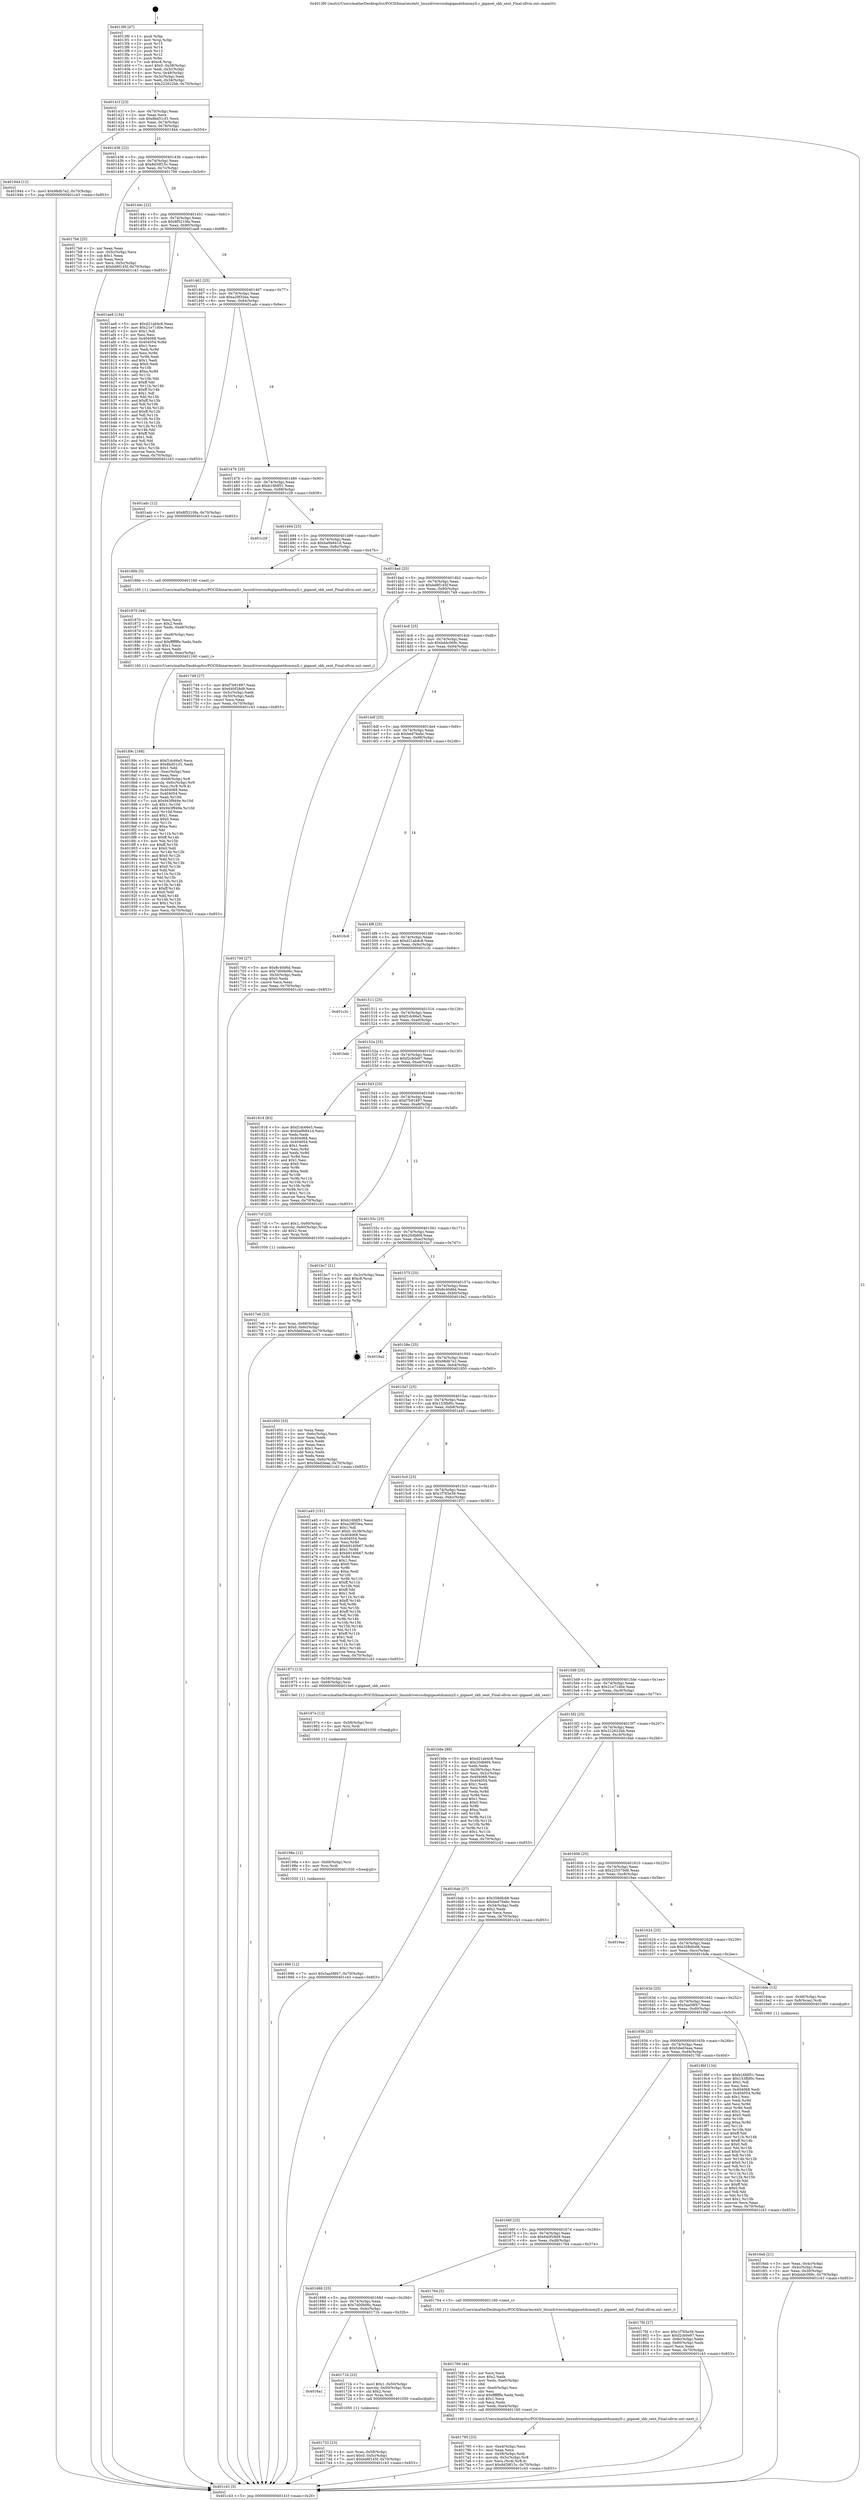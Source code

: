 digraph "0x4013f0" {
  label = "0x4013f0 (/mnt/c/Users/mathe/Desktop/tcc/POCII/binaries/extr_linuxdriversisdngigasetdummyll.c_gigaset_skb_sent_Final-ollvm.out::main(0))"
  labelloc = "t"
  node[shape=record]

  Entry [label="",width=0.3,height=0.3,shape=circle,fillcolor=black,style=filled]
  "0x40141f" [label="{
     0x40141f [23]\l
     | [instrs]\l
     &nbsp;&nbsp;0x40141f \<+3\>: mov -0x70(%rbp),%eax\l
     &nbsp;&nbsp;0x401422 \<+2\>: mov %eax,%ecx\l
     &nbsp;&nbsp;0x401424 \<+6\>: sub $0x8bd51cf1,%ecx\l
     &nbsp;&nbsp;0x40142a \<+3\>: mov %eax,-0x74(%rbp)\l
     &nbsp;&nbsp;0x40142d \<+3\>: mov %ecx,-0x78(%rbp)\l
     &nbsp;&nbsp;0x401430 \<+6\>: je 0000000000401944 \<main+0x554\>\l
  }"]
  "0x401944" [label="{
     0x401944 [12]\l
     | [instrs]\l
     &nbsp;&nbsp;0x401944 \<+7\>: movl $0x98db7e2,-0x70(%rbp)\l
     &nbsp;&nbsp;0x40194b \<+5\>: jmp 0000000000401c43 \<main+0x853\>\l
  }"]
  "0x401436" [label="{
     0x401436 [22]\l
     | [instrs]\l
     &nbsp;&nbsp;0x401436 \<+5\>: jmp 000000000040143b \<main+0x4b\>\l
     &nbsp;&nbsp;0x40143b \<+3\>: mov -0x74(%rbp),%eax\l
     &nbsp;&nbsp;0x40143e \<+5\>: sub $0x8d39f15c,%eax\l
     &nbsp;&nbsp;0x401443 \<+3\>: mov %eax,-0x7c(%rbp)\l
     &nbsp;&nbsp;0x401446 \<+6\>: je 00000000004017b6 \<main+0x3c6\>\l
  }"]
  Exit [label="",width=0.3,height=0.3,shape=circle,fillcolor=black,style=filled,peripheries=2]
  "0x4017b6" [label="{
     0x4017b6 [25]\l
     | [instrs]\l
     &nbsp;&nbsp;0x4017b6 \<+2\>: xor %eax,%eax\l
     &nbsp;&nbsp;0x4017b8 \<+3\>: mov -0x5c(%rbp),%ecx\l
     &nbsp;&nbsp;0x4017bb \<+3\>: sub $0x1,%eax\l
     &nbsp;&nbsp;0x4017be \<+2\>: sub %eax,%ecx\l
     &nbsp;&nbsp;0x4017c0 \<+3\>: mov %ecx,-0x5c(%rbp)\l
     &nbsp;&nbsp;0x4017c3 \<+7\>: movl $0xbd8f145f,-0x70(%rbp)\l
     &nbsp;&nbsp;0x4017ca \<+5\>: jmp 0000000000401c43 \<main+0x853\>\l
  }"]
  "0x40144c" [label="{
     0x40144c [22]\l
     | [instrs]\l
     &nbsp;&nbsp;0x40144c \<+5\>: jmp 0000000000401451 \<main+0x61\>\l
     &nbsp;&nbsp;0x401451 \<+3\>: mov -0x74(%rbp),%eax\l
     &nbsp;&nbsp;0x401454 \<+5\>: sub $0x8f5210fa,%eax\l
     &nbsp;&nbsp;0x401459 \<+3\>: mov %eax,-0x80(%rbp)\l
     &nbsp;&nbsp;0x40145c \<+6\>: je 0000000000401ae8 \<main+0x6f8\>\l
  }"]
  "0x401996" [label="{
     0x401996 [12]\l
     | [instrs]\l
     &nbsp;&nbsp;0x401996 \<+7\>: movl $0x5aa58f47,-0x70(%rbp)\l
     &nbsp;&nbsp;0x40199d \<+5\>: jmp 0000000000401c43 \<main+0x853\>\l
  }"]
  "0x401ae8" [label="{
     0x401ae8 [134]\l
     | [instrs]\l
     &nbsp;&nbsp;0x401ae8 \<+5\>: mov $0xd21ab4c8,%eax\l
     &nbsp;&nbsp;0x401aed \<+5\>: mov $0x21e71d0e,%ecx\l
     &nbsp;&nbsp;0x401af2 \<+2\>: mov $0x1,%dl\l
     &nbsp;&nbsp;0x401af4 \<+2\>: xor %esi,%esi\l
     &nbsp;&nbsp;0x401af6 \<+7\>: mov 0x404068,%edi\l
     &nbsp;&nbsp;0x401afd \<+8\>: mov 0x404054,%r8d\l
     &nbsp;&nbsp;0x401b05 \<+3\>: sub $0x1,%esi\l
     &nbsp;&nbsp;0x401b08 \<+3\>: mov %edi,%r9d\l
     &nbsp;&nbsp;0x401b0b \<+3\>: add %esi,%r9d\l
     &nbsp;&nbsp;0x401b0e \<+4\>: imul %r9d,%edi\l
     &nbsp;&nbsp;0x401b12 \<+3\>: and $0x1,%edi\l
     &nbsp;&nbsp;0x401b15 \<+3\>: cmp $0x0,%edi\l
     &nbsp;&nbsp;0x401b18 \<+4\>: sete %r10b\l
     &nbsp;&nbsp;0x401b1c \<+4\>: cmp $0xa,%r8d\l
     &nbsp;&nbsp;0x401b20 \<+4\>: setl %r11b\l
     &nbsp;&nbsp;0x401b24 \<+3\>: mov %r10b,%bl\l
     &nbsp;&nbsp;0x401b27 \<+3\>: xor $0xff,%bl\l
     &nbsp;&nbsp;0x401b2a \<+3\>: mov %r11b,%r14b\l
     &nbsp;&nbsp;0x401b2d \<+4\>: xor $0xff,%r14b\l
     &nbsp;&nbsp;0x401b31 \<+3\>: xor $0x1,%dl\l
     &nbsp;&nbsp;0x401b34 \<+3\>: mov %bl,%r15b\l
     &nbsp;&nbsp;0x401b37 \<+4\>: and $0xff,%r15b\l
     &nbsp;&nbsp;0x401b3b \<+3\>: and %dl,%r10b\l
     &nbsp;&nbsp;0x401b3e \<+3\>: mov %r14b,%r12b\l
     &nbsp;&nbsp;0x401b41 \<+4\>: and $0xff,%r12b\l
     &nbsp;&nbsp;0x401b45 \<+3\>: and %dl,%r11b\l
     &nbsp;&nbsp;0x401b48 \<+3\>: or %r10b,%r15b\l
     &nbsp;&nbsp;0x401b4b \<+3\>: or %r11b,%r12b\l
     &nbsp;&nbsp;0x401b4e \<+3\>: xor %r12b,%r15b\l
     &nbsp;&nbsp;0x401b51 \<+3\>: or %r14b,%bl\l
     &nbsp;&nbsp;0x401b54 \<+3\>: xor $0xff,%bl\l
     &nbsp;&nbsp;0x401b57 \<+3\>: or $0x1,%dl\l
     &nbsp;&nbsp;0x401b5a \<+2\>: and %dl,%bl\l
     &nbsp;&nbsp;0x401b5c \<+3\>: or %bl,%r15b\l
     &nbsp;&nbsp;0x401b5f \<+4\>: test $0x1,%r15b\l
     &nbsp;&nbsp;0x401b63 \<+3\>: cmovne %ecx,%eax\l
     &nbsp;&nbsp;0x401b66 \<+3\>: mov %eax,-0x70(%rbp)\l
     &nbsp;&nbsp;0x401b69 \<+5\>: jmp 0000000000401c43 \<main+0x853\>\l
  }"]
  "0x401462" [label="{
     0x401462 [25]\l
     | [instrs]\l
     &nbsp;&nbsp;0x401462 \<+5\>: jmp 0000000000401467 \<main+0x77\>\l
     &nbsp;&nbsp;0x401467 \<+3\>: mov -0x74(%rbp),%eax\l
     &nbsp;&nbsp;0x40146a \<+5\>: sub $0xa29f33ea,%eax\l
     &nbsp;&nbsp;0x40146f \<+6\>: mov %eax,-0x84(%rbp)\l
     &nbsp;&nbsp;0x401475 \<+6\>: je 0000000000401adc \<main+0x6ec\>\l
  }"]
  "0x40198a" [label="{
     0x40198a [12]\l
     | [instrs]\l
     &nbsp;&nbsp;0x40198a \<+4\>: mov -0x68(%rbp),%rsi\l
     &nbsp;&nbsp;0x40198e \<+3\>: mov %rsi,%rdi\l
     &nbsp;&nbsp;0x401991 \<+5\>: call 0000000000401030 \<free@plt\>\l
     | [calls]\l
     &nbsp;&nbsp;0x401030 \{1\} (unknown)\l
  }"]
  "0x401adc" [label="{
     0x401adc [12]\l
     | [instrs]\l
     &nbsp;&nbsp;0x401adc \<+7\>: movl $0x8f5210fa,-0x70(%rbp)\l
     &nbsp;&nbsp;0x401ae3 \<+5\>: jmp 0000000000401c43 \<main+0x853\>\l
  }"]
  "0x40147b" [label="{
     0x40147b [25]\l
     | [instrs]\l
     &nbsp;&nbsp;0x40147b \<+5\>: jmp 0000000000401480 \<main+0x90\>\l
     &nbsp;&nbsp;0x401480 \<+3\>: mov -0x74(%rbp),%eax\l
     &nbsp;&nbsp;0x401483 \<+5\>: sub $0xb16fdf51,%eax\l
     &nbsp;&nbsp;0x401488 \<+6\>: mov %eax,-0x88(%rbp)\l
     &nbsp;&nbsp;0x40148e \<+6\>: je 0000000000401c29 \<main+0x839\>\l
  }"]
  "0x40197e" [label="{
     0x40197e [12]\l
     | [instrs]\l
     &nbsp;&nbsp;0x40197e \<+4\>: mov -0x58(%rbp),%rsi\l
     &nbsp;&nbsp;0x401982 \<+3\>: mov %rsi,%rdi\l
     &nbsp;&nbsp;0x401985 \<+5\>: call 0000000000401030 \<free@plt\>\l
     | [calls]\l
     &nbsp;&nbsp;0x401030 \{1\} (unknown)\l
  }"]
  "0x401c29" [label="{
     0x401c29\l
  }", style=dashed]
  "0x401494" [label="{
     0x401494 [25]\l
     | [instrs]\l
     &nbsp;&nbsp;0x401494 \<+5\>: jmp 0000000000401499 \<main+0xa9\>\l
     &nbsp;&nbsp;0x401499 \<+3\>: mov -0x74(%rbp),%eax\l
     &nbsp;&nbsp;0x40149c \<+5\>: sub $0xba9b841d,%eax\l
     &nbsp;&nbsp;0x4014a1 \<+6\>: mov %eax,-0x8c(%rbp)\l
     &nbsp;&nbsp;0x4014a7 \<+6\>: je 000000000040186b \<main+0x47b\>\l
  }"]
  "0x40189c" [label="{
     0x40189c [168]\l
     | [instrs]\l
     &nbsp;&nbsp;0x40189c \<+5\>: mov $0xf1dc66e5,%ecx\l
     &nbsp;&nbsp;0x4018a1 \<+5\>: mov $0x8bd51cf1,%edx\l
     &nbsp;&nbsp;0x4018a6 \<+3\>: mov $0x1,%dil\l
     &nbsp;&nbsp;0x4018a9 \<+6\>: mov -0xec(%rbp),%esi\l
     &nbsp;&nbsp;0x4018af \<+3\>: imul %eax,%esi\l
     &nbsp;&nbsp;0x4018b2 \<+4\>: mov -0x68(%rbp),%r8\l
     &nbsp;&nbsp;0x4018b6 \<+4\>: movslq -0x6c(%rbp),%r9\l
     &nbsp;&nbsp;0x4018ba \<+4\>: mov %esi,(%r8,%r9,4)\l
     &nbsp;&nbsp;0x4018be \<+7\>: mov 0x404068,%eax\l
     &nbsp;&nbsp;0x4018c5 \<+7\>: mov 0x404054,%esi\l
     &nbsp;&nbsp;0x4018cc \<+3\>: mov %eax,%r10d\l
     &nbsp;&nbsp;0x4018cf \<+7\>: sub $0x943f949e,%r10d\l
     &nbsp;&nbsp;0x4018d6 \<+4\>: sub $0x1,%r10d\l
     &nbsp;&nbsp;0x4018da \<+7\>: add $0x943f949e,%r10d\l
     &nbsp;&nbsp;0x4018e1 \<+4\>: imul %r10d,%eax\l
     &nbsp;&nbsp;0x4018e5 \<+3\>: and $0x1,%eax\l
     &nbsp;&nbsp;0x4018e8 \<+3\>: cmp $0x0,%eax\l
     &nbsp;&nbsp;0x4018eb \<+4\>: sete %r11b\l
     &nbsp;&nbsp;0x4018ef \<+3\>: cmp $0xa,%esi\l
     &nbsp;&nbsp;0x4018f2 \<+3\>: setl %bl\l
     &nbsp;&nbsp;0x4018f5 \<+3\>: mov %r11b,%r14b\l
     &nbsp;&nbsp;0x4018f8 \<+4\>: xor $0xff,%r14b\l
     &nbsp;&nbsp;0x4018fc \<+3\>: mov %bl,%r15b\l
     &nbsp;&nbsp;0x4018ff \<+4\>: xor $0xff,%r15b\l
     &nbsp;&nbsp;0x401903 \<+4\>: xor $0x0,%dil\l
     &nbsp;&nbsp;0x401907 \<+3\>: mov %r14b,%r12b\l
     &nbsp;&nbsp;0x40190a \<+4\>: and $0x0,%r12b\l
     &nbsp;&nbsp;0x40190e \<+3\>: and %dil,%r11b\l
     &nbsp;&nbsp;0x401911 \<+3\>: mov %r15b,%r13b\l
     &nbsp;&nbsp;0x401914 \<+4\>: and $0x0,%r13b\l
     &nbsp;&nbsp;0x401918 \<+3\>: and %dil,%bl\l
     &nbsp;&nbsp;0x40191b \<+3\>: or %r11b,%r12b\l
     &nbsp;&nbsp;0x40191e \<+3\>: or %bl,%r13b\l
     &nbsp;&nbsp;0x401921 \<+3\>: xor %r13b,%r12b\l
     &nbsp;&nbsp;0x401924 \<+3\>: or %r15b,%r14b\l
     &nbsp;&nbsp;0x401927 \<+4\>: xor $0xff,%r14b\l
     &nbsp;&nbsp;0x40192b \<+4\>: or $0x0,%dil\l
     &nbsp;&nbsp;0x40192f \<+3\>: and %dil,%r14b\l
     &nbsp;&nbsp;0x401932 \<+3\>: or %r14b,%r12b\l
     &nbsp;&nbsp;0x401935 \<+4\>: test $0x1,%r12b\l
     &nbsp;&nbsp;0x401939 \<+3\>: cmovne %edx,%ecx\l
     &nbsp;&nbsp;0x40193c \<+3\>: mov %ecx,-0x70(%rbp)\l
     &nbsp;&nbsp;0x40193f \<+5\>: jmp 0000000000401c43 \<main+0x853\>\l
  }"]
  "0x40186b" [label="{
     0x40186b [5]\l
     | [instrs]\l
     &nbsp;&nbsp;0x40186b \<+5\>: call 0000000000401160 \<next_i\>\l
     | [calls]\l
     &nbsp;&nbsp;0x401160 \{1\} (/mnt/c/Users/mathe/Desktop/tcc/POCII/binaries/extr_linuxdriversisdngigasetdummyll.c_gigaset_skb_sent_Final-ollvm.out::next_i)\l
  }"]
  "0x4014ad" [label="{
     0x4014ad [25]\l
     | [instrs]\l
     &nbsp;&nbsp;0x4014ad \<+5\>: jmp 00000000004014b2 \<main+0xc2\>\l
     &nbsp;&nbsp;0x4014b2 \<+3\>: mov -0x74(%rbp),%eax\l
     &nbsp;&nbsp;0x4014b5 \<+5\>: sub $0xbd8f145f,%eax\l
     &nbsp;&nbsp;0x4014ba \<+6\>: mov %eax,-0x90(%rbp)\l
     &nbsp;&nbsp;0x4014c0 \<+6\>: je 0000000000401749 \<main+0x359\>\l
  }"]
  "0x401870" [label="{
     0x401870 [44]\l
     | [instrs]\l
     &nbsp;&nbsp;0x401870 \<+2\>: xor %ecx,%ecx\l
     &nbsp;&nbsp;0x401872 \<+5\>: mov $0x2,%edx\l
     &nbsp;&nbsp;0x401877 \<+6\>: mov %edx,-0xe8(%rbp)\l
     &nbsp;&nbsp;0x40187d \<+1\>: cltd\l
     &nbsp;&nbsp;0x40187e \<+6\>: mov -0xe8(%rbp),%esi\l
     &nbsp;&nbsp;0x401884 \<+2\>: idiv %esi\l
     &nbsp;&nbsp;0x401886 \<+6\>: imul $0xfffffffe,%edx,%edx\l
     &nbsp;&nbsp;0x40188c \<+3\>: sub $0x1,%ecx\l
     &nbsp;&nbsp;0x40188f \<+2\>: sub %ecx,%edx\l
     &nbsp;&nbsp;0x401891 \<+6\>: mov %edx,-0xec(%rbp)\l
     &nbsp;&nbsp;0x401897 \<+5\>: call 0000000000401160 \<next_i\>\l
     | [calls]\l
     &nbsp;&nbsp;0x401160 \{1\} (/mnt/c/Users/mathe/Desktop/tcc/POCII/binaries/extr_linuxdriversisdngigasetdummyll.c_gigaset_skb_sent_Final-ollvm.out::next_i)\l
  }"]
  "0x401749" [label="{
     0x401749 [27]\l
     | [instrs]\l
     &nbsp;&nbsp;0x401749 \<+5\>: mov $0xf7b91897,%eax\l
     &nbsp;&nbsp;0x40174e \<+5\>: mov $0x640f28d9,%ecx\l
     &nbsp;&nbsp;0x401753 \<+3\>: mov -0x5c(%rbp),%edx\l
     &nbsp;&nbsp;0x401756 \<+3\>: cmp -0x50(%rbp),%edx\l
     &nbsp;&nbsp;0x401759 \<+3\>: cmovl %ecx,%eax\l
     &nbsp;&nbsp;0x40175c \<+3\>: mov %eax,-0x70(%rbp)\l
     &nbsp;&nbsp;0x40175f \<+5\>: jmp 0000000000401c43 \<main+0x853\>\l
  }"]
  "0x4014c6" [label="{
     0x4014c6 [25]\l
     | [instrs]\l
     &nbsp;&nbsp;0x4014c6 \<+5\>: jmp 00000000004014cb \<main+0xdb\>\l
     &nbsp;&nbsp;0x4014cb \<+3\>: mov -0x74(%rbp),%eax\l
     &nbsp;&nbsp;0x4014ce \<+5\>: sub $0xbddc069c,%eax\l
     &nbsp;&nbsp;0x4014d3 \<+6\>: mov %eax,-0x94(%rbp)\l
     &nbsp;&nbsp;0x4014d9 \<+6\>: je 0000000000401700 \<main+0x310\>\l
  }"]
  "0x4017e6" [label="{
     0x4017e6 [23]\l
     | [instrs]\l
     &nbsp;&nbsp;0x4017e6 \<+4\>: mov %rax,-0x68(%rbp)\l
     &nbsp;&nbsp;0x4017ea \<+7\>: movl $0x0,-0x6c(%rbp)\l
     &nbsp;&nbsp;0x4017f1 \<+7\>: movl $0x5ded3eaa,-0x70(%rbp)\l
     &nbsp;&nbsp;0x4017f8 \<+5\>: jmp 0000000000401c43 \<main+0x853\>\l
  }"]
  "0x401700" [label="{
     0x401700 [27]\l
     | [instrs]\l
     &nbsp;&nbsp;0x401700 \<+5\>: mov $0x8c40d6d,%eax\l
     &nbsp;&nbsp;0x401705 \<+5\>: mov $0x7d00b06c,%ecx\l
     &nbsp;&nbsp;0x40170a \<+3\>: mov -0x30(%rbp),%edx\l
     &nbsp;&nbsp;0x40170d \<+3\>: cmp $0x0,%edx\l
     &nbsp;&nbsp;0x401710 \<+3\>: cmove %ecx,%eax\l
     &nbsp;&nbsp;0x401713 \<+3\>: mov %eax,-0x70(%rbp)\l
     &nbsp;&nbsp;0x401716 \<+5\>: jmp 0000000000401c43 \<main+0x853\>\l
  }"]
  "0x4014df" [label="{
     0x4014df [25]\l
     | [instrs]\l
     &nbsp;&nbsp;0x4014df \<+5\>: jmp 00000000004014e4 \<main+0xf4\>\l
     &nbsp;&nbsp;0x4014e4 \<+3\>: mov -0x74(%rbp),%eax\l
     &nbsp;&nbsp;0x4014e7 \<+5\>: sub $0xbed76abc,%eax\l
     &nbsp;&nbsp;0x4014ec \<+6\>: mov %eax,-0x98(%rbp)\l
     &nbsp;&nbsp;0x4014f2 \<+6\>: je 00000000004016c6 \<main+0x2d6\>\l
  }"]
  "0x401795" [label="{
     0x401795 [33]\l
     | [instrs]\l
     &nbsp;&nbsp;0x401795 \<+6\>: mov -0xe4(%rbp),%ecx\l
     &nbsp;&nbsp;0x40179b \<+3\>: imul %eax,%ecx\l
     &nbsp;&nbsp;0x40179e \<+4\>: mov -0x58(%rbp),%rdi\l
     &nbsp;&nbsp;0x4017a2 \<+4\>: movslq -0x5c(%rbp),%r8\l
     &nbsp;&nbsp;0x4017a6 \<+4\>: mov %ecx,(%rdi,%r8,4)\l
     &nbsp;&nbsp;0x4017aa \<+7\>: movl $0x8d39f15c,-0x70(%rbp)\l
     &nbsp;&nbsp;0x4017b1 \<+5\>: jmp 0000000000401c43 \<main+0x853\>\l
  }"]
  "0x4016c6" [label="{
     0x4016c6\l
  }", style=dashed]
  "0x4014f8" [label="{
     0x4014f8 [25]\l
     | [instrs]\l
     &nbsp;&nbsp;0x4014f8 \<+5\>: jmp 00000000004014fd \<main+0x10d\>\l
     &nbsp;&nbsp;0x4014fd \<+3\>: mov -0x74(%rbp),%eax\l
     &nbsp;&nbsp;0x401500 \<+5\>: sub $0xd21ab4c8,%eax\l
     &nbsp;&nbsp;0x401505 \<+6\>: mov %eax,-0x9c(%rbp)\l
     &nbsp;&nbsp;0x40150b \<+6\>: je 0000000000401c3c \<main+0x84c\>\l
  }"]
  "0x401769" [label="{
     0x401769 [44]\l
     | [instrs]\l
     &nbsp;&nbsp;0x401769 \<+2\>: xor %ecx,%ecx\l
     &nbsp;&nbsp;0x40176b \<+5\>: mov $0x2,%edx\l
     &nbsp;&nbsp;0x401770 \<+6\>: mov %edx,-0xe0(%rbp)\l
     &nbsp;&nbsp;0x401776 \<+1\>: cltd\l
     &nbsp;&nbsp;0x401777 \<+6\>: mov -0xe0(%rbp),%esi\l
     &nbsp;&nbsp;0x40177d \<+2\>: idiv %esi\l
     &nbsp;&nbsp;0x40177f \<+6\>: imul $0xfffffffe,%edx,%edx\l
     &nbsp;&nbsp;0x401785 \<+3\>: sub $0x1,%ecx\l
     &nbsp;&nbsp;0x401788 \<+2\>: sub %ecx,%edx\l
     &nbsp;&nbsp;0x40178a \<+6\>: mov %edx,-0xe4(%rbp)\l
     &nbsp;&nbsp;0x401790 \<+5\>: call 0000000000401160 \<next_i\>\l
     | [calls]\l
     &nbsp;&nbsp;0x401160 \{1\} (/mnt/c/Users/mathe/Desktop/tcc/POCII/binaries/extr_linuxdriversisdngigasetdummyll.c_gigaset_skb_sent_Final-ollvm.out::next_i)\l
  }"]
  "0x401c3c" [label="{
     0x401c3c\l
  }", style=dashed]
  "0x401511" [label="{
     0x401511 [25]\l
     | [instrs]\l
     &nbsp;&nbsp;0x401511 \<+5\>: jmp 0000000000401516 \<main+0x126\>\l
     &nbsp;&nbsp;0x401516 \<+3\>: mov -0x74(%rbp),%eax\l
     &nbsp;&nbsp;0x401519 \<+5\>: sub $0xf1dc66e5,%eax\l
     &nbsp;&nbsp;0x40151e \<+6\>: mov %eax,-0xa0(%rbp)\l
     &nbsp;&nbsp;0x401524 \<+6\>: je 0000000000401bdc \<main+0x7ec\>\l
  }"]
  "0x401732" [label="{
     0x401732 [23]\l
     | [instrs]\l
     &nbsp;&nbsp;0x401732 \<+4\>: mov %rax,-0x58(%rbp)\l
     &nbsp;&nbsp;0x401736 \<+7\>: movl $0x0,-0x5c(%rbp)\l
     &nbsp;&nbsp;0x40173d \<+7\>: movl $0xbd8f145f,-0x70(%rbp)\l
     &nbsp;&nbsp;0x401744 \<+5\>: jmp 0000000000401c43 \<main+0x853\>\l
  }"]
  "0x401bdc" [label="{
     0x401bdc\l
  }", style=dashed]
  "0x40152a" [label="{
     0x40152a [25]\l
     | [instrs]\l
     &nbsp;&nbsp;0x40152a \<+5\>: jmp 000000000040152f \<main+0x13f\>\l
     &nbsp;&nbsp;0x40152f \<+3\>: mov -0x74(%rbp),%eax\l
     &nbsp;&nbsp;0x401532 \<+5\>: sub $0xf2cb0e97,%eax\l
     &nbsp;&nbsp;0x401537 \<+6\>: mov %eax,-0xa4(%rbp)\l
     &nbsp;&nbsp;0x40153d \<+6\>: je 0000000000401818 \<main+0x428\>\l
  }"]
  "0x4016a1" [label="{
     0x4016a1\l
  }", style=dashed]
  "0x401818" [label="{
     0x401818 [83]\l
     | [instrs]\l
     &nbsp;&nbsp;0x401818 \<+5\>: mov $0xf1dc66e5,%eax\l
     &nbsp;&nbsp;0x40181d \<+5\>: mov $0xba9b841d,%ecx\l
     &nbsp;&nbsp;0x401822 \<+2\>: xor %edx,%edx\l
     &nbsp;&nbsp;0x401824 \<+7\>: mov 0x404068,%esi\l
     &nbsp;&nbsp;0x40182b \<+7\>: mov 0x404054,%edi\l
     &nbsp;&nbsp;0x401832 \<+3\>: sub $0x1,%edx\l
     &nbsp;&nbsp;0x401835 \<+3\>: mov %esi,%r8d\l
     &nbsp;&nbsp;0x401838 \<+3\>: add %edx,%r8d\l
     &nbsp;&nbsp;0x40183b \<+4\>: imul %r8d,%esi\l
     &nbsp;&nbsp;0x40183f \<+3\>: and $0x1,%esi\l
     &nbsp;&nbsp;0x401842 \<+3\>: cmp $0x0,%esi\l
     &nbsp;&nbsp;0x401845 \<+4\>: sete %r9b\l
     &nbsp;&nbsp;0x401849 \<+3\>: cmp $0xa,%edi\l
     &nbsp;&nbsp;0x40184c \<+4\>: setl %r10b\l
     &nbsp;&nbsp;0x401850 \<+3\>: mov %r9b,%r11b\l
     &nbsp;&nbsp;0x401853 \<+3\>: and %r10b,%r11b\l
     &nbsp;&nbsp;0x401856 \<+3\>: xor %r10b,%r9b\l
     &nbsp;&nbsp;0x401859 \<+3\>: or %r9b,%r11b\l
     &nbsp;&nbsp;0x40185c \<+4\>: test $0x1,%r11b\l
     &nbsp;&nbsp;0x401860 \<+3\>: cmovne %ecx,%eax\l
     &nbsp;&nbsp;0x401863 \<+3\>: mov %eax,-0x70(%rbp)\l
     &nbsp;&nbsp;0x401866 \<+5\>: jmp 0000000000401c43 \<main+0x853\>\l
  }"]
  "0x401543" [label="{
     0x401543 [25]\l
     | [instrs]\l
     &nbsp;&nbsp;0x401543 \<+5\>: jmp 0000000000401548 \<main+0x158\>\l
     &nbsp;&nbsp;0x401548 \<+3\>: mov -0x74(%rbp),%eax\l
     &nbsp;&nbsp;0x40154b \<+5\>: sub $0xf7b91897,%eax\l
     &nbsp;&nbsp;0x401550 \<+6\>: mov %eax,-0xa8(%rbp)\l
     &nbsp;&nbsp;0x401556 \<+6\>: je 00000000004017cf \<main+0x3df\>\l
  }"]
  "0x40171b" [label="{
     0x40171b [23]\l
     | [instrs]\l
     &nbsp;&nbsp;0x40171b \<+7\>: movl $0x1,-0x50(%rbp)\l
     &nbsp;&nbsp;0x401722 \<+4\>: movslq -0x50(%rbp),%rax\l
     &nbsp;&nbsp;0x401726 \<+4\>: shl $0x2,%rax\l
     &nbsp;&nbsp;0x40172a \<+3\>: mov %rax,%rdi\l
     &nbsp;&nbsp;0x40172d \<+5\>: call 0000000000401050 \<malloc@plt\>\l
     | [calls]\l
     &nbsp;&nbsp;0x401050 \{1\} (unknown)\l
  }"]
  "0x4017cf" [label="{
     0x4017cf [23]\l
     | [instrs]\l
     &nbsp;&nbsp;0x4017cf \<+7\>: movl $0x1,-0x60(%rbp)\l
     &nbsp;&nbsp;0x4017d6 \<+4\>: movslq -0x60(%rbp),%rax\l
     &nbsp;&nbsp;0x4017da \<+4\>: shl $0x2,%rax\l
     &nbsp;&nbsp;0x4017de \<+3\>: mov %rax,%rdi\l
     &nbsp;&nbsp;0x4017e1 \<+5\>: call 0000000000401050 \<malloc@plt\>\l
     | [calls]\l
     &nbsp;&nbsp;0x401050 \{1\} (unknown)\l
  }"]
  "0x40155c" [label="{
     0x40155c [25]\l
     | [instrs]\l
     &nbsp;&nbsp;0x40155c \<+5\>: jmp 0000000000401561 \<main+0x171\>\l
     &nbsp;&nbsp;0x401561 \<+3\>: mov -0x74(%rbp),%eax\l
     &nbsp;&nbsp;0x401564 \<+5\>: sub $0x20db6f4,%eax\l
     &nbsp;&nbsp;0x401569 \<+6\>: mov %eax,-0xac(%rbp)\l
     &nbsp;&nbsp;0x40156f \<+6\>: je 0000000000401bc7 \<main+0x7d7\>\l
  }"]
  "0x401688" [label="{
     0x401688 [25]\l
     | [instrs]\l
     &nbsp;&nbsp;0x401688 \<+5\>: jmp 000000000040168d \<main+0x29d\>\l
     &nbsp;&nbsp;0x40168d \<+3\>: mov -0x74(%rbp),%eax\l
     &nbsp;&nbsp;0x401690 \<+5\>: sub $0x7d00b06c,%eax\l
     &nbsp;&nbsp;0x401695 \<+6\>: mov %eax,-0xdc(%rbp)\l
     &nbsp;&nbsp;0x40169b \<+6\>: je 000000000040171b \<main+0x32b\>\l
  }"]
  "0x401bc7" [label="{
     0x401bc7 [21]\l
     | [instrs]\l
     &nbsp;&nbsp;0x401bc7 \<+3\>: mov -0x2c(%rbp),%eax\l
     &nbsp;&nbsp;0x401bca \<+7\>: add $0xc8,%rsp\l
     &nbsp;&nbsp;0x401bd1 \<+1\>: pop %rbx\l
     &nbsp;&nbsp;0x401bd2 \<+2\>: pop %r12\l
     &nbsp;&nbsp;0x401bd4 \<+2\>: pop %r13\l
     &nbsp;&nbsp;0x401bd6 \<+2\>: pop %r14\l
     &nbsp;&nbsp;0x401bd8 \<+2\>: pop %r15\l
     &nbsp;&nbsp;0x401bda \<+1\>: pop %rbp\l
     &nbsp;&nbsp;0x401bdb \<+1\>: ret\l
  }"]
  "0x401575" [label="{
     0x401575 [25]\l
     | [instrs]\l
     &nbsp;&nbsp;0x401575 \<+5\>: jmp 000000000040157a \<main+0x18a\>\l
     &nbsp;&nbsp;0x40157a \<+3\>: mov -0x74(%rbp),%eax\l
     &nbsp;&nbsp;0x40157d \<+5\>: sub $0x8c40d6d,%eax\l
     &nbsp;&nbsp;0x401582 \<+6\>: mov %eax,-0xb0(%rbp)\l
     &nbsp;&nbsp;0x401588 \<+6\>: je 00000000004019a2 \<main+0x5b2\>\l
  }"]
  "0x401764" [label="{
     0x401764 [5]\l
     | [instrs]\l
     &nbsp;&nbsp;0x401764 \<+5\>: call 0000000000401160 \<next_i\>\l
     | [calls]\l
     &nbsp;&nbsp;0x401160 \{1\} (/mnt/c/Users/mathe/Desktop/tcc/POCII/binaries/extr_linuxdriversisdngigasetdummyll.c_gigaset_skb_sent_Final-ollvm.out::next_i)\l
  }"]
  "0x4019a2" [label="{
     0x4019a2\l
  }", style=dashed]
  "0x40158e" [label="{
     0x40158e [25]\l
     | [instrs]\l
     &nbsp;&nbsp;0x40158e \<+5\>: jmp 0000000000401593 \<main+0x1a3\>\l
     &nbsp;&nbsp;0x401593 \<+3\>: mov -0x74(%rbp),%eax\l
     &nbsp;&nbsp;0x401596 \<+5\>: sub $0x98db7e2,%eax\l
     &nbsp;&nbsp;0x40159b \<+6\>: mov %eax,-0xb4(%rbp)\l
     &nbsp;&nbsp;0x4015a1 \<+6\>: je 0000000000401950 \<main+0x560\>\l
  }"]
  "0x40166f" [label="{
     0x40166f [25]\l
     | [instrs]\l
     &nbsp;&nbsp;0x40166f \<+5\>: jmp 0000000000401674 \<main+0x284\>\l
     &nbsp;&nbsp;0x401674 \<+3\>: mov -0x74(%rbp),%eax\l
     &nbsp;&nbsp;0x401677 \<+5\>: sub $0x640f28d9,%eax\l
     &nbsp;&nbsp;0x40167c \<+6\>: mov %eax,-0xd8(%rbp)\l
     &nbsp;&nbsp;0x401682 \<+6\>: je 0000000000401764 \<main+0x374\>\l
  }"]
  "0x401950" [label="{
     0x401950 [33]\l
     | [instrs]\l
     &nbsp;&nbsp;0x401950 \<+2\>: xor %eax,%eax\l
     &nbsp;&nbsp;0x401952 \<+3\>: mov -0x6c(%rbp),%ecx\l
     &nbsp;&nbsp;0x401955 \<+2\>: mov %eax,%edx\l
     &nbsp;&nbsp;0x401957 \<+2\>: sub %ecx,%edx\l
     &nbsp;&nbsp;0x401959 \<+2\>: mov %eax,%ecx\l
     &nbsp;&nbsp;0x40195b \<+3\>: sub $0x1,%ecx\l
     &nbsp;&nbsp;0x40195e \<+2\>: add %ecx,%edx\l
     &nbsp;&nbsp;0x401960 \<+2\>: sub %edx,%eax\l
     &nbsp;&nbsp;0x401962 \<+3\>: mov %eax,-0x6c(%rbp)\l
     &nbsp;&nbsp;0x401965 \<+7\>: movl $0x5ded3eaa,-0x70(%rbp)\l
     &nbsp;&nbsp;0x40196c \<+5\>: jmp 0000000000401c43 \<main+0x853\>\l
  }"]
  "0x4015a7" [label="{
     0x4015a7 [25]\l
     | [instrs]\l
     &nbsp;&nbsp;0x4015a7 \<+5\>: jmp 00000000004015ac \<main+0x1bc\>\l
     &nbsp;&nbsp;0x4015ac \<+3\>: mov -0x74(%rbp),%eax\l
     &nbsp;&nbsp;0x4015af \<+5\>: sub $0x153fbf0c,%eax\l
     &nbsp;&nbsp;0x4015b4 \<+6\>: mov %eax,-0xb8(%rbp)\l
     &nbsp;&nbsp;0x4015ba \<+6\>: je 0000000000401a45 \<main+0x655\>\l
  }"]
  "0x4017fd" [label="{
     0x4017fd [27]\l
     | [instrs]\l
     &nbsp;&nbsp;0x4017fd \<+5\>: mov $0x1f765e39,%eax\l
     &nbsp;&nbsp;0x401802 \<+5\>: mov $0xf2cb0e97,%ecx\l
     &nbsp;&nbsp;0x401807 \<+3\>: mov -0x6c(%rbp),%edx\l
     &nbsp;&nbsp;0x40180a \<+3\>: cmp -0x60(%rbp),%edx\l
     &nbsp;&nbsp;0x40180d \<+3\>: cmovl %ecx,%eax\l
     &nbsp;&nbsp;0x401810 \<+3\>: mov %eax,-0x70(%rbp)\l
     &nbsp;&nbsp;0x401813 \<+5\>: jmp 0000000000401c43 \<main+0x853\>\l
  }"]
  "0x401a45" [label="{
     0x401a45 [151]\l
     | [instrs]\l
     &nbsp;&nbsp;0x401a45 \<+5\>: mov $0xb16fdf51,%eax\l
     &nbsp;&nbsp;0x401a4a \<+5\>: mov $0xa29f33ea,%ecx\l
     &nbsp;&nbsp;0x401a4f \<+2\>: mov $0x1,%dl\l
     &nbsp;&nbsp;0x401a51 \<+7\>: movl $0x0,-0x38(%rbp)\l
     &nbsp;&nbsp;0x401a58 \<+7\>: mov 0x404068,%esi\l
     &nbsp;&nbsp;0x401a5f \<+7\>: mov 0x404054,%edi\l
     &nbsp;&nbsp;0x401a66 \<+3\>: mov %esi,%r8d\l
     &nbsp;&nbsp;0x401a69 \<+7\>: add $0xb9140b67,%r8d\l
     &nbsp;&nbsp;0x401a70 \<+4\>: sub $0x1,%r8d\l
     &nbsp;&nbsp;0x401a74 \<+7\>: sub $0xb9140b67,%r8d\l
     &nbsp;&nbsp;0x401a7b \<+4\>: imul %r8d,%esi\l
     &nbsp;&nbsp;0x401a7f \<+3\>: and $0x1,%esi\l
     &nbsp;&nbsp;0x401a82 \<+3\>: cmp $0x0,%esi\l
     &nbsp;&nbsp;0x401a85 \<+4\>: sete %r9b\l
     &nbsp;&nbsp;0x401a89 \<+3\>: cmp $0xa,%edi\l
     &nbsp;&nbsp;0x401a8c \<+4\>: setl %r10b\l
     &nbsp;&nbsp;0x401a90 \<+3\>: mov %r9b,%r11b\l
     &nbsp;&nbsp;0x401a93 \<+4\>: xor $0xff,%r11b\l
     &nbsp;&nbsp;0x401a97 \<+3\>: mov %r10b,%bl\l
     &nbsp;&nbsp;0x401a9a \<+3\>: xor $0xff,%bl\l
     &nbsp;&nbsp;0x401a9d \<+3\>: xor $0x1,%dl\l
     &nbsp;&nbsp;0x401aa0 \<+3\>: mov %r11b,%r14b\l
     &nbsp;&nbsp;0x401aa3 \<+4\>: and $0xff,%r14b\l
     &nbsp;&nbsp;0x401aa7 \<+3\>: and %dl,%r9b\l
     &nbsp;&nbsp;0x401aaa \<+3\>: mov %bl,%r15b\l
     &nbsp;&nbsp;0x401aad \<+4\>: and $0xff,%r15b\l
     &nbsp;&nbsp;0x401ab1 \<+3\>: and %dl,%r10b\l
     &nbsp;&nbsp;0x401ab4 \<+3\>: or %r9b,%r14b\l
     &nbsp;&nbsp;0x401ab7 \<+3\>: or %r10b,%r15b\l
     &nbsp;&nbsp;0x401aba \<+3\>: xor %r15b,%r14b\l
     &nbsp;&nbsp;0x401abd \<+3\>: or %bl,%r11b\l
     &nbsp;&nbsp;0x401ac0 \<+4\>: xor $0xff,%r11b\l
     &nbsp;&nbsp;0x401ac4 \<+3\>: or $0x1,%dl\l
     &nbsp;&nbsp;0x401ac7 \<+3\>: and %dl,%r11b\l
     &nbsp;&nbsp;0x401aca \<+3\>: or %r11b,%r14b\l
     &nbsp;&nbsp;0x401acd \<+4\>: test $0x1,%r14b\l
     &nbsp;&nbsp;0x401ad1 \<+3\>: cmovne %ecx,%eax\l
     &nbsp;&nbsp;0x401ad4 \<+3\>: mov %eax,-0x70(%rbp)\l
     &nbsp;&nbsp;0x401ad7 \<+5\>: jmp 0000000000401c43 \<main+0x853\>\l
  }"]
  "0x4015c0" [label="{
     0x4015c0 [25]\l
     | [instrs]\l
     &nbsp;&nbsp;0x4015c0 \<+5\>: jmp 00000000004015c5 \<main+0x1d5\>\l
     &nbsp;&nbsp;0x4015c5 \<+3\>: mov -0x74(%rbp),%eax\l
     &nbsp;&nbsp;0x4015c8 \<+5\>: sub $0x1f765e39,%eax\l
     &nbsp;&nbsp;0x4015cd \<+6\>: mov %eax,-0xbc(%rbp)\l
     &nbsp;&nbsp;0x4015d3 \<+6\>: je 0000000000401971 \<main+0x581\>\l
  }"]
  "0x401656" [label="{
     0x401656 [25]\l
     | [instrs]\l
     &nbsp;&nbsp;0x401656 \<+5\>: jmp 000000000040165b \<main+0x26b\>\l
     &nbsp;&nbsp;0x40165b \<+3\>: mov -0x74(%rbp),%eax\l
     &nbsp;&nbsp;0x40165e \<+5\>: sub $0x5ded3eaa,%eax\l
     &nbsp;&nbsp;0x401663 \<+6\>: mov %eax,-0xd4(%rbp)\l
     &nbsp;&nbsp;0x401669 \<+6\>: je 00000000004017fd \<main+0x40d\>\l
  }"]
  "0x401971" [label="{
     0x401971 [13]\l
     | [instrs]\l
     &nbsp;&nbsp;0x401971 \<+4\>: mov -0x58(%rbp),%rdi\l
     &nbsp;&nbsp;0x401975 \<+4\>: mov -0x68(%rbp),%rsi\l
     &nbsp;&nbsp;0x401979 \<+5\>: call 00000000004013e0 \<gigaset_skb_sent\>\l
     | [calls]\l
     &nbsp;&nbsp;0x4013e0 \{1\} (/mnt/c/Users/mathe/Desktop/tcc/POCII/binaries/extr_linuxdriversisdngigasetdummyll.c_gigaset_skb_sent_Final-ollvm.out::gigaset_skb_sent)\l
  }"]
  "0x4015d9" [label="{
     0x4015d9 [25]\l
     | [instrs]\l
     &nbsp;&nbsp;0x4015d9 \<+5\>: jmp 00000000004015de \<main+0x1ee\>\l
     &nbsp;&nbsp;0x4015de \<+3\>: mov -0x74(%rbp),%eax\l
     &nbsp;&nbsp;0x4015e1 \<+5\>: sub $0x21e71d0e,%eax\l
     &nbsp;&nbsp;0x4015e6 \<+6\>: mov %eax,-0xc0(%rbp)\l
     &nbsp;&nbsp;0x4015ec \<+6\>: je 0000000000401b6e \<main+0x77e\>\l
  }"]
  "0x4019bf" [label="{
     0x4019bf [134]\l
     | [instrs]\l
     &nbsp;&nbsp;0x4019bf \<+5\>: mov $0xb16fdf51,%eax\l
     &nbsp;&nbsp;0x4019c4 \<+5\>: mov $0x153fbf0c,%ecx\l
     &nbsp;&nbsp;0x4019c9 \<+2\>: mov $0x1,%dl\l
     &nbsp;&nbsp;0x4019cb \<+2\>: xor %esi,%esi\l
     &nbsp;&nbsp;0x4019cd \<+7\>: mov 0x404068,%edi\l
     &nbsp;&nbsp;0x4019d4 \<+8\>: mov 0x404054,%r8d\l
     &nbsp;&nbsp;0x4019dc \<+3\>: sub $0x1,%esi\l
     &nbsp;&nbsp;0x4019df \<+3\>: mov %edi,%r9d\l
     &nbsp;&nbsp;0x4019e2 \<+3\>: add %esi,%r9d\l
     &nbsp;&nbsp;0x4019e5 \<+4\>: imul %r9d,%edi\l
     &nbsp;&nbsp;0x4019e9 \<+3\>: and $0x1,%edi\l
     &nbsp;&nbsp;0x4019ec \<+3\>: cmp $0x0,%edi\l
     &nbsp;&nbsp;0x4019ef \<+4\>: sete %r10b\l
     &nbsp;&nbsp;0x4019f3 \<+4\>: cmp $0xa,%r8d\l
     &nbsp;&nbsp;0x4019f7 \<+4\>: setl %r11b\l
     &nbsp;&nbsp;0x4019fb \<+3\>: mov %r10b,%bl\l
     &nbsp;&nbsp;0x4019fe \<+3\>: xor $0xff,%bl\l
     &nbsp;&nbsp;0x401a01 \<+3\>: mov %r11b,%r14b\l
     &nbsp;&nbsp;0x401a04 \<+4\>: xor $0xff,%r14b\l
     &nbsp;&nbsp;0x401a08 \<+3\>: xor $0x0,%dl\l
     &nbsp;&nbsp;0x401a0b \<+3\>: mov %bl,%r15b\l
     &nbsp;&nbsp;0x401a0e \<+4\>: and $0x0,%r15b\l
     &nbsp;&nbsp;0x401a12 \<+3\>: and %dl,%r10b\l
     &nbsp;&nbsp;0x401a15 \<+3\>: mov %r14b,%r12b\l
     &nbsp;&nbsp;0x401a18 \<+4\>: and $0x0,%r12b\l
     &nbsp;&nbsp;0x401a1c \<+3\>: and %dl,%r11b\l
     &nbsp;&nbsp;0x401a1f \<+3\>: or %r10b,%r15b\l
     &nbsp;&nbsp;0x401a22 \<+3\>: or %r11b,%r12b\l
     &nbsp;&nbsp;0x401a25 \<+3\>: xor %r12b,%r15b\l
     &nbsp;&nbsp;0x401a28 \<+3\>: or %r14b,%bl\l
     &nbsp;&nbsp;0x401a2b \<+3\>: xor $0xff,%bl\l
     &nbsp;&nbsp;0x401a2e \<+3\>: or $0x0,%dl\l
     &nbsp;&nbsp;0x401a31 \<+2\>: and %dl,%bl\l
     &nbsp;&nbsp;0x401a33 \<+3\>: or %bl,%r15b\l
     &nbsp;&nbsp;0x401a36 \<+4\>: test $0x1,%r15b\l
     &nbsp;&nbsp;0x401a3a \<+3\>: cmovne %ecx,%eax\l
     &nbsp;&nbsp;0x401a3d \<+3\>: mov %eax,-0x70(%rbp)\l
     &nbsp;&nbsp;0x401a40 \<+5\>: jmp 0000000000401c43 \<main+0x853\>\l
  }"]
  "0x401b6e" [label="{
     0x401b6e [89]\l
     | [instrs]\l
     &nbsp;&nbsp;0x401b6e \<+5\>: mov $0xd21ab4c8,%eax\l
     &nbsp;&nbsp;0x401b73 \<+5\>: mov $0x20db6f4,%ecx\l
     &nbsp;&nbsp;0x401b78 \<+2\>: xor %edx,%edx\l
     &nbsp;&nbsp;0x401b7a \<+3\>: mov -0x38(%rbp),%esi\l
     &nbsp;&nbsp;0x401b7d \<+3\>: mov %esi,-0x2c(%rbp)\l
     &nbsp;&nbsp;0x401b80 \<+7\>: mov 0x404068,%esi\l
     &nbsp;&nbsp;0x401b87 \<+7\>: mov 0x404054,%edi\l
     &nbsp;&nbsp;0x401b8e \<+3\>: sub $0x1,%edx\l
     &nbsp;&nbsp;0x401b91 \<+3\>: mov %esi,%r8d\l
     &nbsp;&nbsp;0x401b94 \<+3\>: add %edx,%r8d\l
     &nbsp;&nbsp;0x401b97 \<+4\>: imul %r8d,%esi\l
     &nbsp;&nbsp;0x401b9b \<+3\>: and $0x1,%esi\l
     &nbsp;&nbsp;0x401b9e \<+3\>: cmp $0x0,%esi\l
     &nbsp;&nbsp;0x401ba1 \<+4\>: sete %r9b\l
     &nbsp;&nbsp;0x401ba5 \<+3\>: cmp $0xa,%edi\l
     &nbsp;&nbsp;0x401ba8 \<+4\>: setl %r10b\l
     &nbsp;&nbsp;0x401bac \<+3\>: mov %r9b,%r11b\l
     &nbsp;&nbsp;0x401baf \<+3\>: and %r10b,%r11b\l
     &nbsp;&nbsp;0x401bb2 \<+3\>: xor %r10b,%r9b\l
     &nbsp;&nbsp;0x401bb5 \<+3\>: or %r9b,%r11b\l
     &nbsp;&nbsp;0x401bb8 \<+4\>: test $0x1,%r11b\l
     &nbsp;&nbsp;0x401bbc \<+3\>: cmovne %ecx,%eax\l
     &nbsp;&nbsp;0x401bbf \<+3\>: mov %eax,-0x70(%rbp)\l
     &nbsp;&nbsp;0x401bc2 \<+5\>: jmp 0000000000401c43 \<main+0x853\>\l
  }"]
  "0x4015f2" [label="{
     0x4015f2 [25]\l
     | [instrs]\l
     &nbsp;&nbsp;0x4015f2 \<+5\>: jmp 00000000004015f7 \<main+0x207\>\l
     &nbsp;&nbsp;0x4015f7 \<+3\>: mov -0x74(%rbp),%eax\l
     &nbsp;&nbsp;0x4015fa \<+5\>: sub $0x222622bb,%eax\l
     &nbsp;&nbsp;0x4015ff \<+6\>: mov %eax,-0xc4(%rbp)\l
     &nbsp;&nbsp;0x401605 \<+6\>: je 00000000004016ab \<main+0x2bb\>\l
  }"]
  "0x4016eb" [label="{
     0x4016eb [21]\l
     | [instrs]\l
     &nbsp;&nbsp;0x4016eb \<+3\>: mov %eax,-0x4c(%rbp)\l
     &nbsp;&nbsp;0x4016ee \<+3\>: mov -0x4c(%rbp),%eax\l
     &nbsp;&nbsp;0x4016f1 \<+3\>: mov %eax,-0x30(%rbp)\l
     &nbsp;&nbsp;0x4016f4 \<+7\>: movl $0xbddc069c,-0x70(%rbp)\l
     &nbsp;&nbsp;0x4016fb \<+5\>: jmp 0000000000401c43 \<main+0x853\>\l
  }"]
  "0x4016ab" [label="{
     0x4016ab [27]\l
     | [instrs]\l
     &nbsp;&nbsp;0x4016ab \<+5\>: mov $0x358dfc68,%eax\l
     &nbsp;&nbsp;0x4016b0 \<+5\>: mov $0xbed76abc,%ecx\l
     &nbsp;&nbsp;0x4016b5 \<+3\>: mov -0x34(%rbp),%edx\l
     &nbsp;&nbsp;0x4016b8 \<+3\>: cmp $0x2,%edx\l
     &nbsp;&nbsp;0x4016bb \<+3\>: cmovne %ecx,%eax\l
     &nbsp;&nbsp;0x4016be \<+3\>: mov %eax,-0x70(%rbp)\l
     &nbsp;&nbsp;0x4016c1 \<+5\>: jmp 0000000000401c43 \<main+0x853\>\l
  }"]
  "0x40160b" [label="{
     0x40160b [25]\l
     | [instrs]\l
     &nbsp;&nbsp;0x40160b \<+5\>: jmp 0000000000401610 \<main+0x220\>\l
     &nbsp;&nbsp;0x401610 \<+3\>: mov -0x74(%rbp),%eax\l
     &nbsp;&nbsp;0x401613 \<+5\>: sub $0x225570d6,%eax\l
     &nbsp;&nbsp;0x401618 \<+6\>: mov %eax,-0xc8(%rbp)\l
     &nbsp;&nbsp;0x40161e \<+6\>: je 00000000004019ae \<main+0x5be\>\l
  }"]
  "0x401c43" [label="{
     0x401c43 [5]\l
     | [instrs]\l
     &nbsp;&nbsp;0x401c43 \<+5\>: jmp 000000000040141f \<main+0x2f\>\l
  }"]
  "0x4013f0" [label="{
     0x4013f0 [47]\l
     | [instrs]\l
     &nbsp;&nbsp;0x4013f0 \<+1\>: push %rbp\l
     &nbsp;&nbsp;0x4013f1 \<+3\>: mov %rsp,%rbp\l
     &nbsp;&nbsp;0x4013f4 \<+2\>: push %r15\l
     &nbsp;&nbsp;0x4013f6 \<+2\>: push %r14\l
     &nbsp;&nbsp;0x4013f8 \<+2\>: push %r13\l
     &nbsp;&nbsp;0x4013fa \<+2\>: push %r12\l
     &nbsp;&nbsp;0x4013fc \<+1\>: push %rbx\l
     &nbsp;&nbsp;0x4013fd \<+7\>: sub $0xc8,%rsp\l
     &nbsp;&nbsp;0x401404 \<+7\>: movl $0x0,-0x38(%rbp)\l
     &nbsp;&nbsp;0x40140b \<+3\>: mov %edi,-0x3c(%rbp)\l
     &nbsp;&nbsp;0x40140e \<+4\>: mov %rsi,-0x48(%rbp)\l
     &nbsp;&nbsp;0x401412 \<+3\>: mov -0x3c(%rbp),%edi\l
     &nbsp;&nbsp;0x401415 \<+3\>: mov %edi,-0x34(%rbp)\l
     &nbsp;&nbsp;0x401418 \<+7\>: movl $0x222622bb,-0x70(%rbp)\l
  }"]
  "0x40163d" [label="{
     0x40163d [25]\l
     | [instrs]\l
     &nbsp;&nbsp;0x40163d \<+5\>: jmp 0000000000401642 \<main+0x252\>\l
     &nbsp;&nbsp;0x401642 \<+3\>: mov -0x74(%rbp),%eax\l
     &nbsp;&nbsp;0x401645 \<+5\>: sub $0x5aa58f47,%eax\l
     &nbsp;&nbsp;0x40164a \<+6\>: mov %eax,-0xd0(%rbp)\l
     &nbsp;&nbsp;0x401650 \<+6\>: je 00000000004019bf \<main+0x5cf\>\l
  }"]
  "0x4019ae" [label="{
     0x4019ae\l
  }", style=dashed]
  "0x401624" [label="{
     0x401624 [25]\l
     | [instrs]\l
     &nbsp;&nbsp;0x401624 \<+5\>: jmp 0000000000401629 \<main+0x239\>\l
     &nbsp;&nbsp;0x401629 \<+3\>: mov -0x74(%rbp),%eax\l
     &nbsp;&nbsp;0x40162c \<+5\>: sub $0x358dfc68,%eax\l
     &nbsp;&nbsp;0x401631 \<+6\>: mov %eax,-0xcc(%rbp)\l
     &nbsp;&nbsp;0x401637 \<+6\>: je 00000000004016de \<main+0x2ee\>\l
  }"]
  "0x4016de" [label="{
     0x4016de [13]\l
     | [instrs]\l
     &nbsp;&nbsp;0x4016de \<+4\>: mov -0x48(%rbp),%rax\l
     &nbsp;&nbsp;0x4016e2 \<+4\>: mov 0x8(%rax),%rdi\l
     &nbsp;&nbsp;0x4016e6 \<+5\>: call 0000000000401060 \<atoi@plt\>\l
     | [calls]\l
     &nbsp;&nbsp;0x401060 \{1\} (unknown)\l
  }"]
  Entry -> "0x4013f0" [label=" 1"]
  "0x40141f" -> "0x401944" [label=" 1"]
  "0x40141f" -> "0x401436" [label=" 21"]
  "0x401bc7" -> Exit [label=" 1"]
  "0x401436" -> "0x4017b6" [label=" 1"]
  "0x401436" -> "0x40144c" [label=" 20"]
  "0x401b6e" -> "0x401c43" [label=" 1"]
  "0x40144c" -> "0x401ae8" [label=" 1"]
  "0x40144c" -> "0x401462" [label=" 19"]
  "0x401ae8" -> "0x401c43" [label=" 1"]
  "0x401462" -> "0x401adc" [label=" 1"]
  "0x401462" -> "0x40147b" [label=" 18"]
  "0x401adc" -> "0x401c43" [label=" 1"]
  "0x40147b" -> "0x401c29" [label=" 0"]
  "0x40147b" -> "0x401494" [label=" 18"]
  "0x401a45" -> "0x401c43" [label=" 1"]
  "0x401494" -> "0x40186b" [label=" 1"]
  "0x401494" -> "0x4014ad" [label=" 17"]
  "0x4019bf" -> "0x401c43" [label=" 1"]
  "0x4014ad" -> "0x401749" [label=" 2"]
  "0x4014ad" -> "0x4014c6" [label=" 15"]
  "0x401996" -> "0x401c43" [label=" 1"]
  "0x4014c6" -> "0x401700" [label=" 1"]
  "0x4014c6" -> "0x4014df" [label=" 14"]
  "0x40198a" -> "0x401996" [label=" 1"]
  "0x4014df" -> "0x4016c6" [label=" 0"]
  "0x4014df" -> "0x4014f8" [label=" 14"]
  "0x40197e" -> "0x40198a" [label=" 1"]
  "0x4014f8" -> "0x401c3c" [label=" 0"]
  "0x4014f8" -> "0x401511" [label=" 14"]
  "0x401971" -> "0x40197e" [label=" 1"]
  "0x401511" -> "0x401bdc" [label=" 0"]
  "0x401511" -> "0x40152a" [label=" 14"]
  "0x401950" -> "0x401c43" [label=" 1"]
  "0x40152a" -> "0x401818" [label=" 1"]
  "0x40152a" -> "0x401543" [label=" 13"]
  "0x401944" -> "0x401c43" [label=" 1"]
  "0x401543" -> "0x4017cf" [label=" 1"]
  "0x401543" -> "0x40155c" [label=" 12"]
  "0x40189c" -> "0x401c43" [label=" 1"]
  "0x40155c" -> "0x401bc7" [label=" 1"]
  "0x40155c" -> "0x401575" [label=" 11"]
  "0x40186b" -> "0x401870" [label=" 1"]
  "0x401575" -> "0x4019a2" [label=" 0"]
  "0x401575" -> "0x40158e" [label=" 11"]
  "0x401818" -> "0x401c43" [label=" 1"]
  "0x40158e" -> "0x401950" [label=" 1"]
  "0x40158e" -> "0x4015a7" [label=" 10"]
  "0x4017e6" -> "0x401c43" [label=" 1"]
  "0x4015a7" -> "0x401a45" [label=" 1"]
  "0x4015a7" -> "0x4015c0" [label=" 9"]
  "0x4017cf" -> "0x4017e6" [label=" 1"]
  "0x4015c0" -> "0x401971" [label=" 1"]
  "0x4015c0" -> "0x4015d9" [label=" 8"]
  "0x401795" -> "0x401c43" [label=" 1"]
  "0x4015d9" -> "0x401b6e" [label=" 1"]
  "0x4015d9" -> "0x4015f2" [label=" 7"]
  "0x401769" -> "0x401795" [label=" 1"]
  "0x4015f2" -> "0x4016ab" [label=" 1"]
  "0x4015f2" -> "0x40160b" [label=" 6"]
  "0x4016ab" -> "0x401c43" [label=" 1"]
  "0x4013f0" -> "0x40141f" [label=" 1"]
  "0x401c43" -> "0x40141f" [label=" 21"]
  "0x401749" -> "0x401c43" [label=" 2"]
  "0x40160b" -> "0x4019ae" [label=" 0"]
  "0x40160b" -> "0x401624" [label=" 6"]
  "0x401732" -> "0x401c43" [label=" 1"]
  "0x401624" -> "0x4016de" [label=" 1"]
  "0x401624" -> "0x40163d" [label=" 5"]
  "0x4016de" -> "0x4016eb" [label=" 1"]
  "0x4016eb" -> "0x401c43" [label=" 1"]
  "0x401700" -> "0x401c43" [label=" 1"]
  "0x401764" -> "0x401769" [label=" 1"]
  "0x40163d" -> "0x4019bf" [label=" 1"]
  "0x40163d" -> "0x401656" [label=" 4"]
  "0x4017b6" -> "0x401c43" [label=" 1"]
  "0x401656" -> "0x4017fd" [label=" 2"]
  "0x401656" -> "0x40166f" [label=" 2"]
  "0x4017fd" -> "0x401c43" [label=" 2"]
  "0x40166f" -> "0x401764" [label=" 1"]
  "0x40166f" -> "0x401688" [label=" 1"]
  "0x401870" -> "0x40189c" [label=" 1"]
  "0x401688" -> "0x40171b" [label=" 1"]
  "0x401688" -> "0x4016a1" [label=" 0"]
  "0x40171b" -> "0x401732" [label=" 1"]
}
